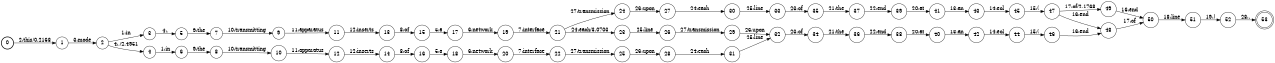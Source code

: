 digraph FST {
rankdir = LR;
size = "8.5,11";
label = "";
center = 1;
orientation = Portrait;
ranksep = "0.4";
nodesep = "0.25";
0 [label = "0", shape = circle, style = bold, fontsize = 14]
	0 -> 1 [label = "2:this/0.2168", fontsize = 14];
1 [label = "1", shape = circle, style = solid, fontsize = 14]
	1 -> 2 [label = "3:mode", fontsize = 14];
2 [label = "2", shape = circle, style = solid, fontsize = 14]
	2 -> 3 [label = "1:in", fontsize = 14];
	2 -> 4 [label = "4:,/2.4951", fontsize = 14];
3 [label = "3", shape = circle, style = solid, fontsize = 14]
	3 -> 5 [label = "4:,", fontsize = 14];
4 [label = "4", shape = circle, style = solid, fontsize = 14]
	4 -> 6 [label = "1:in", fontsize = 14];
5 [label = "5", shape = circle, style = solid, fontsize = 14]
	5 -> 7 [label = "9:the", fontsize = 14];
6 [label = "6", shape = circle, style = solid, fontsize = 14]
	6 -> 8 [label = "9:the", fontsize = 14];
7 [label = "7", shape = circle, style = solid, fontsize = 14]
	7 -> 9 [label = "10:transmitting", fontsize = 14];
8 [label = "8", shape = circle, style = solid, fontsize = 14]
	8 -> 10 [label = "10:transmitting", fontsize = 14];
9 [label = "9", shape = circle, style = solid, fontsize = 14]
	9 -> 11 [label = "11:apparatus", fontsize = 14];
10 [label = "10", shape = circle, style = solid, fontsize = 14]
	10 -> 12 [label = "11:apparatus", fontsize = 14];
11 [label = "11", shape = circle, style = solid, fontsize = 14]
	11 -> 13 [label = "12:inserts", fontsize = 14];
12 [label = "12", shape = circle, style = solid, fontsize = 14]
	12 -> 14 [label = "12:inserts", fontsize = 14];
13 [label = "13", shape = circle, style = solid, fontsize = 14]
	13 -> 15 [label = "8:of", fontsize = 14];
14 [label = "14", shape = circle, style = solid, fontsize = 14]
	14 -> 16 [label = "8:of", fontsize = 14];
15 [label = "15", shape = circle, style = solid, fontsize = 14]
	15 -> 17 [label = "5:a", fontsize = 14];
16 [label = "16", shape = circle, style = solid, fontsize = 14]
	16 -> 18 [label = "5:a", fontsize = 14];
17 [label = "17", shape = circle, style = solid, fontsize = 14]
	17 -> 19 [label = "6:network", fontsize = 14];
18 [label = "18", shape = circle, style = solid, fontsize = 14]
	18 -> 20 [label = "6:network", fontsize = 14];
19 [label = "19", shape = circle, style = solid, fontsize = 14]
	19 -> 21 [label = "7:interface", fontsize = 14];
20 [label = "20", shape = circle, style = solid, fontsize = 14]
	20 -> 22 [label = "7:interface", fontsize = 14];
21 [label = "21", shape = circle, style = solid, fontsize = 14]
	21 -> 23 [label = "24:each/3.0703", fontsize = 14];
	21 -> 24 [label = "27:transmission", fontsize = 14];
22 [label = "22", shape = circle, style = solid, fontsize = 14]
	22 -> 25 [label = "27:transmission", fontsize = 14];
23 [label = "23", shape = circle, style = solid, fontsize = 14]
	23 -> 26 [label = "25:line", fontsize = 14];
24 [label = "24", shape = circle, style = solid, fontsize = 14]
	24 -> 27 [label = "26:upon", fontsize = 14];
25 [label = "25", shape = circle, style = solid, fontsize = 14]
	25 -> 28 [label = "26:upon", fontsize = 14];
26 [label = "26", shape = circle, style = solid, fontsize = 14]
	26 -> 29 [label = "27:transmission", fontsize = 14];
27 [label = "27", shape = circle, style = solid, fontsize = 14]
	27 -> 30 [label = "24:each", fontsize = 14];
28 [label = "28", shape = circle, style = solid, fontsize = 14]
	28 -> 31 [label = "24:each", fontsize = 14];
29 [label = "29", shape = circle, style = solid, fontsize = 14]
	29 -> 32 [label = "26:upon", fontsize = 14];
30 [label = "30", shape = circle, style = solid, fontsize = 14]
	30 -> 33 [label = "25:line", fontsize = 14];
31 [label = "31", shape = circle, style = solid, fontsize = 14]
	31 -> 32 [label = "25:line", fontsize = 14];
32 [label = "32", shape = circle, style = solid, fontsize = 14]
	32 -> 34 [label = "23:of", fontsize = 14];
33 [label = "33", shape = circle, style = solid, fontsize = 14]
	33 -> 35 [label = "23:of", fontsize = 14];
34 [label = "34", shape = circle, style = solid, fontsize = 14]
	34 -> 36 [label = "21:the", fontsize = 14];
35 [label = "35", shape = circle, style = solid, fontsize = 14]
	35 -> 37 [label = "21:the", fontsize = 14];
36 [label = "36", shape = circle, style = solid, fontsize = 14]
	36 -> 38 [label = "22:end", fontsize = 14];
37 [label = "37", shape = circle, style = solid, fontsize = 14]
	37 -> 39 [label = "22:end", fontsize = 14];
38 [label = "38", shape = circle, style = solid, fontsize = 14]
	38 -> 40 [label = "20:at", fontsize = 14];
39 [label = "39", shape = circle, style = solid, fontsize = 14]
	39 -> 41 [label = "20:at", fontsize = 14];
40 [label = "40", shape = circle, style = solid, fontsize = 14]
	40 -> 42 [label = "13:an", fontsize = 14];
41 [label = "41", shape = circle, style = solid, fontsize = 14]
	41 -> 43 [label = "13:an", fontsize = 14];
42 [label = "42", shape = circle, style = solid, fontsize = 14]
	42 -> 44 [label = "14:eol", fontsize = 14];
43 [label = "43", shape = circle, style = solid, fontsize = 14]
	43 -> 45 [label = "14:eol", fontsize = 14];
44 [label = "44", shape = circle, style = solid, fontsize = 14]
	44 -> 46 [label = "15:(", fontsize = 14];
45 [label = "45", shape = circle, style = solid, fontsize = 14]
	45 -> 47 [label = "15:(", fontsize = 14];
46 [label = "46", shape = circle, style = solid, fontsize = 14]
	46 -> 48 [label = "16:end", fontsize = 14];
47 [label = "47", shape = circle, style = solid, fontsize = 14]
	47 -> 49 [label = "17:of/2.1768", fontsize = 14];
	47 -> 48 [label = "16:end", fontsize = 14];
48 [label = "48", shape = circle, style = solid, fontsize = 14]
	48 -> 50 [label = "17:of", fontsize = 14];
49 [label = "49", shape = circle, style = solid, fontsize = 14]
	49 -> 50 [label = "16:end", fontsize = 14];
50 [label = "50", shape = circle, style = solid, fontsize = 14]
	50 -> 51 [label = "18:line", fontsize = 14];
51 [label = "51", shape = circle, style = solid, fontsize = 14]
	51 -> 52 [label = "19:)", fontsize = 14];
52 [label = "52", shape = circle, style = solid, fontsize = 14]
	52 -> 53 [label = "28:.", fontsize = 14];
53 [label = "53", shape = doublecircle, style = solid, fontsize = 14]
}
